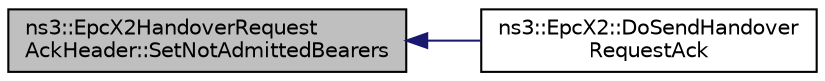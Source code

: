 digraph "ns3::EpcX2HandoverRequestAckHeader::SetNotAdmittedBearers"
{
  edge [fontname="Helvetica",fontsize="10",labelfontname="Helvetica",labelfontsize="10"];
  node [fontname="Helvetica",fontsize="10",shape=record];
  rankdir="LR";
  Node1 [label="ns3::EpcX2HandoverRequest\lAckHeader::SetNotAdmittedBearers",height=0.2,width=0.4,color="black", fillcolor="grey75", style="filled", fontcolor="black"];
  Node1 -> Node2 [dir="back",color="midnightblue",fontsize="10",style="solid"];
  Node2 [label="ns3::EpcX2::DoSendHandover\lRequestAck",height=0.2,width=0.4,color="black", fillcolor="white", style="filled",URL="$df/d1e/classns3_1_1EpcX2.html#a0c10744b59810accae456d5e7a5ebf3b"];
}
